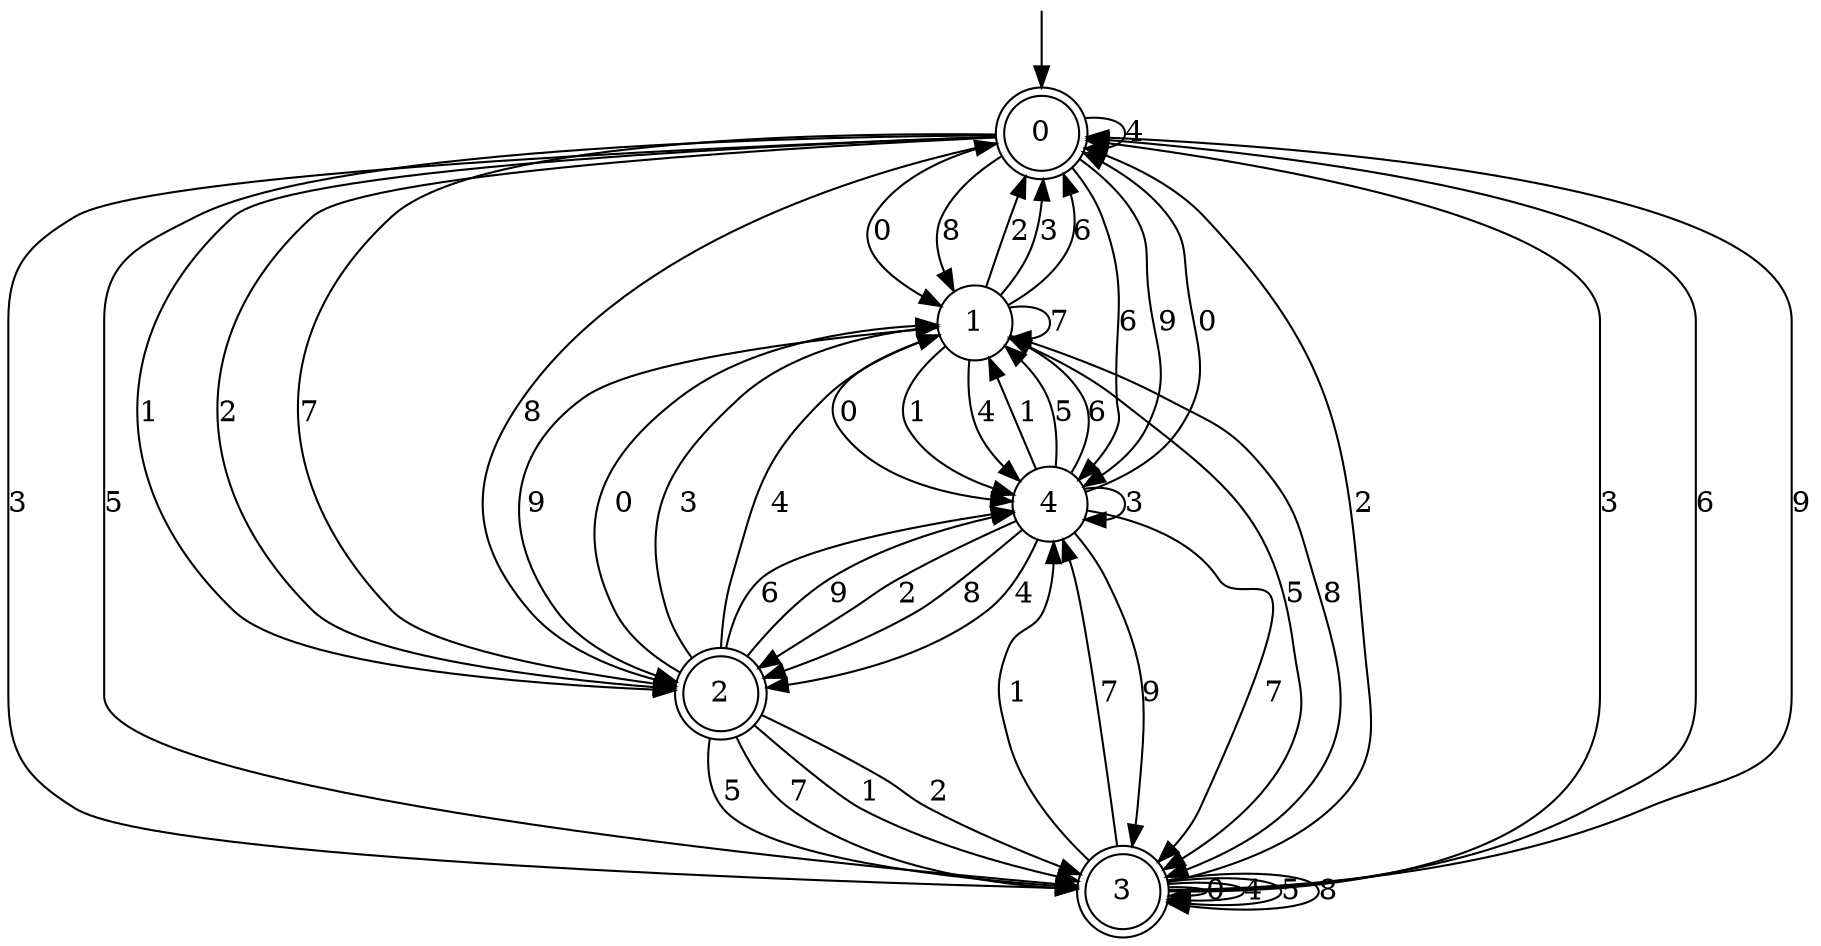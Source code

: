 digraph g {

	s0 [shape="doublecircle" label="0"];
	s1 [shape="circle" label="1"];
	s2 [shape="doublecircle" label="2"];
	s3 [shape="doublecircle" label="3"];
	s4 [shape="circle" label="4"];
	s0 -> s1 [label="0"];
	s0 -> s2 [label="1"];
	s0 -> s2 [label="2"];
	s0 -> s3 [label="3"];
	s0 -> s0 [label="4"];
	s0 -> s3 [label="5"];
	s0 -> s4 [label="6"];
	s0 -> s2 [label="7"];
	s0 -> s1 [label="8"];
	s0 -> s4 [label="9"];
	s1 -> s4 [label="0"];
	s1 -> s4 [label="1"];
	s1 -> s0 [label="2"];
	s1 -> s0 [label="3"];
	s1 -> s4 [label="4"];
	s1 -> s3 [label="5"];
	s1 -> s0 [label="6"];
	s1 -> s1 [label="7"];
	s1 -> s3 [label="8"];
	s1 -> s2 [label="9"];
	s2 -> s1 [label="0"];
	s2 -> s3 [label="1"];
	s2 -> s3 [label="2"];
	s2 -> s1 [label="3"];
	s2 -> s1 [label="4"];
	s2 -> s3 [label="5"];
	s2 -> s4 [label="6"];
	s2 -> s3 [label="7"];
	s2 -> s0 [label="8"];
	s2 -> s4 [label="9"];
	s3 -> s3 [label="0"];
	s3 -> s4 [label="1"];
	s3 -> s0 [label="2"];
	s3 -> s0 [label="3"];
	s3 -> s3 [label="4"];
	s3 -> s3 [label="5"];
	s3 -> s0 [label="6"];
	s3 -> s4 [label="7"];
	s3 -> s3 [label="8"];
	s3 -> s0 [label="9"];
	s4 -> s0 [label="0"];
	s4 -> s1 [label="1"];
	s4 -> s2 [label="2"];
	s4 -> s4 [label="3"];
	s4 -> s2 [label="4"];
	s4 -> s1 [label="5"];
	s4 -> s1 [label="6"];
	s4 -> s3 [label="7"];
	s4 -> s2 [label="8"];
	s4 -> s3 [label="9"];

__start0 [label="" shape="none" width="0" height="0"];
__start0 -> s0;

}
